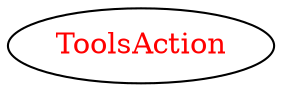 digraph dependencyGraph {
 concentrate=true;
 ranksep="2.0";
 rankdir="LR"; 
 splines="ortho";
"ToolsAction" [fontcolor="red"];
}